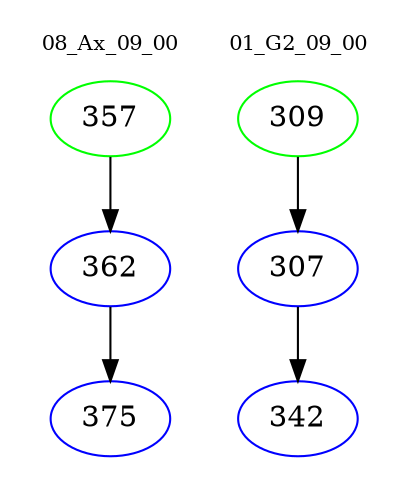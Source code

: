digraph{
subgraph cluster_0 {
color = white
label = "08_Ax_09_00";
fontsize=10;
T0_357 [label="357", color="green"]
T0_357 -> T0_362 [color="black"]
T0_362 [label="362", color="blue"]
T0_362 -> T0_375 [color="black"]
T0_375 [label="375", color="blue"]
}
subgraph cluster_1 {
color = white
label = "01_G2_09_00";
fontsize=10;
T1_309 [label="309", color="green"]
T1_309 -> T1_307 [color="black"]
T1_307 [label="307", color="blue"]
T1_307 -> T1_342 [color="black"]
T1_342 [label="342", color="blue"]
}
}
